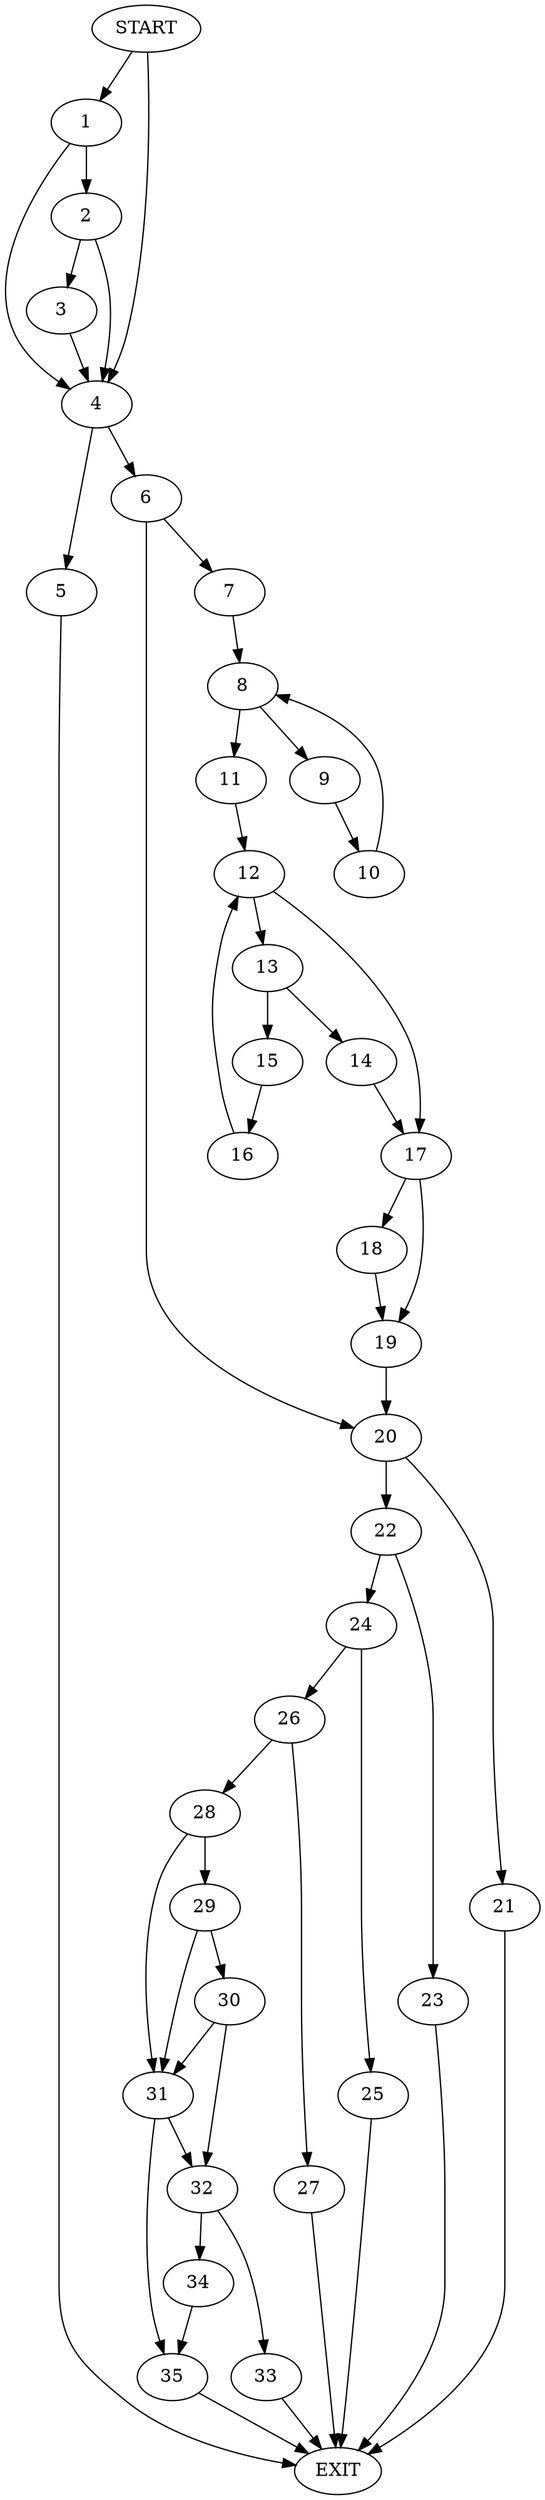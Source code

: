 digraph { 
0 [label="START"];
1;
2;
3;
4;
5;
6;
7;
8;
9;
10;
11;
12;
13;
14;
15;
16;
17;
18;
19;
20;
21;
22;
23;
24;
25;
26;
27;
28;
29;
30;
31;
32;
33;
34;
35;
36[label="EXIT"];
0 -> 4;
0 -> 1;
1 -> 4;
1 -> 2;
2 -> 4;
2 -> 3;
3 -> 4;
4 -> 5;
4 -> 6;
5 -> 36;
6 -> 7;
6 -> 20;
7 -> 8;
8 -> 9;
8 -> 11;
9 -> 10;
10 -> 8;
11 -> 12;
12 -> 13;
12 -> 17;
13 -> 14;
13 -> 15;
14 -> 17;
15 -> 16;
16 -> 12;
17 -> 18;
17 -> 19;
18 -> 19;
19 -> 20;
20 -> 21;
20 -> 22;
21 -> 36;
22 -> 23;
22 -> 24;
23 -> 36;
24 -> 25;
24 -> 26;
25 -> 36;
26 -> 27;
26 -> 28;
27 -> 36;
28 -> 31;
28 -> 29;
29 -> 30;
29 -> 31;
30 -> 32;
30 -> 31;
31 -> 32;
31 -> 35;
32 -> 33;
32 -> 34;
33 -> 36;
34 -> 35;
35 -> 36;
}